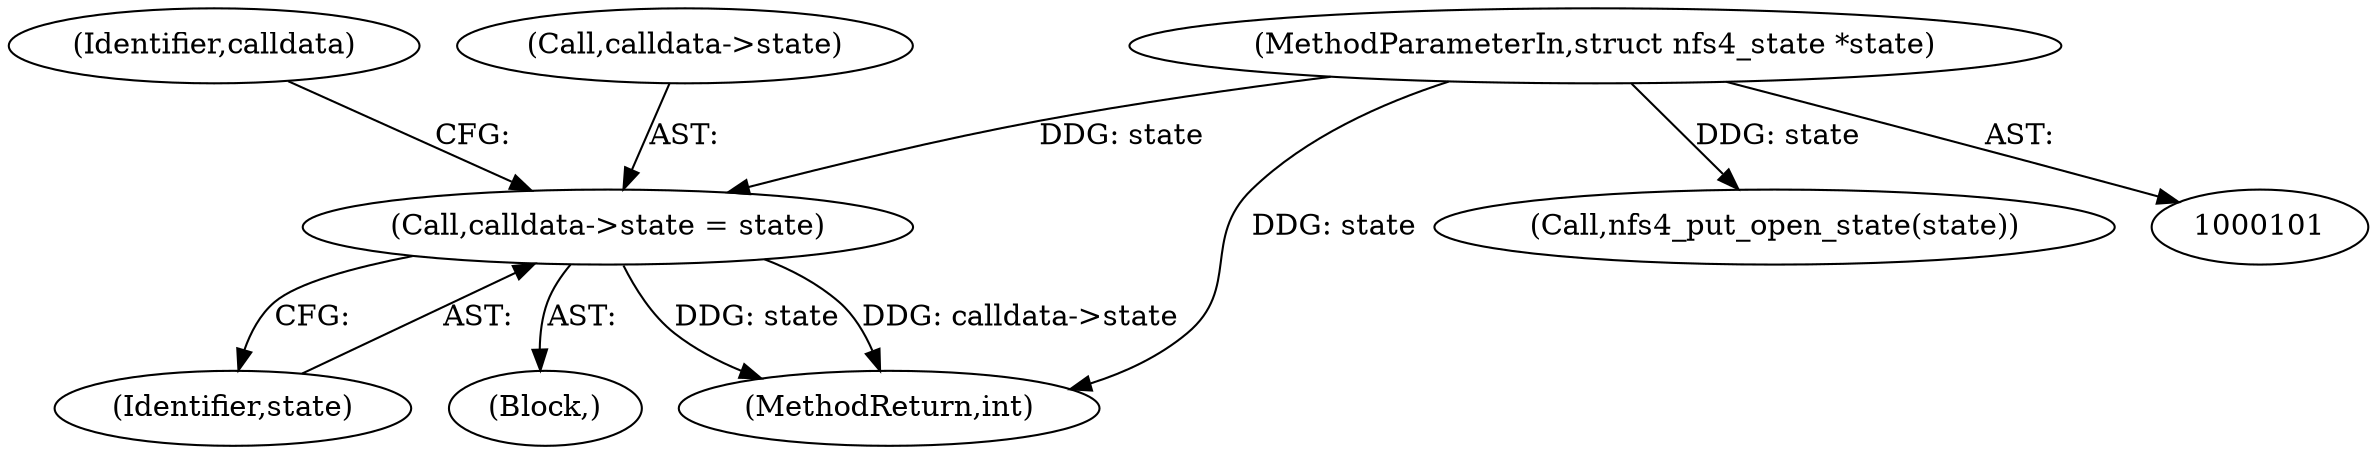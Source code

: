 digraph "0_linux_dc0b027dfadfcb8a5504f7d8052754bf8d501ab9_8@pointer" {
"1000147" [label="(Call,calldata->state = state)"];
"1000103" [label="(MethodParameterIn,struct nfs4_state *state)"];
"1000155" [label="(Identifier,calldata)"];
"1000151" [label="(Identifier,state)"];
"1000148" [label="(Call,calldata->state)"];
"1000105" [label="(Block,)"];
"1000315" [label="(MethodReturn,int)"];
"1000309" [label="(Call,nfs4_put_open_state(state))"];
"1000103" [label="(MethodParameterIn,struct nfs4_state *state)"];
"1000147" [label="(Call,calldata->state = state)"];
"1000147" -> "1000105"  [label="AST: "];
"1000147" -> "1000151"  [label="CFG: "];
"1000148" -> "1000147"  [label="AST: "];
"1000151" -> "1000147"  [label="AST: "];
"1000155" -> "1000147"  [label="CFG: "];
"1000147" -> "1000315"  [label="DDG: state"];
"1000147" -> "1000315"  [label="DDG: calldata->state"];
"1000103" -> "1000147"  [label="DDG: state"];
"1000103" -> "1000101"  [label="AST: "];
"1000103" -> "1000315"  [label="DDG: state"];
"1000103" -> "1000309"  [label="DDG: state"];
}
